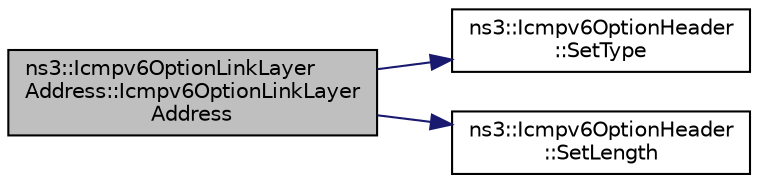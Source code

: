 digraph "ns3::Icmpv6OptionLinkLayerAddress::Icmpv6OptionLinkLayerAddress"
{
  edge [fontname="Helvetica",fontsize="10",labelfontname="Helvetica",labelfontsize="10"];
  node [fontname="Helvetica",fontsize="10",shape=record];
  rankdir="LR";
  Node1 [label="ns3::Icmpv6OptionLinkLayer\lAddress::Icmpv6OptionLinkLayer\lAddress",height=0.2,width=0.4,color="black", fillcolor="grey75", style="filled", fontcolor="black"];
  Node1 -> Node2 [color="midnightblue",fontsize="10",style="solid"];
  Node2 [label="ns3::Icmpv6OptionHeader\l::SetType",height=0.2,width=0.4,color="black", fillcolor="white", style="filled",URL="$da/d95/classns3_1_1Icmpv6OptionHeader.html#a05189e19a5b625aeafd808962821a27c",tooltip="Set the type of the option. "];
  Node1 -> Node3 [color="midnightblue",fontsize="10",style="solid"];
  Node3 [label="ns3::Icmpv6OptionHeader\l::SetLength",height=0.2,width=0.4,color="black", fillcolor="white", style="filled",URL="$da/d95/classns3_1_1Icmpv6OptionHeader.html#ae4a34624523bdfe2355e2ecefa022515",tooltip="Set the length of the option. "];
}
